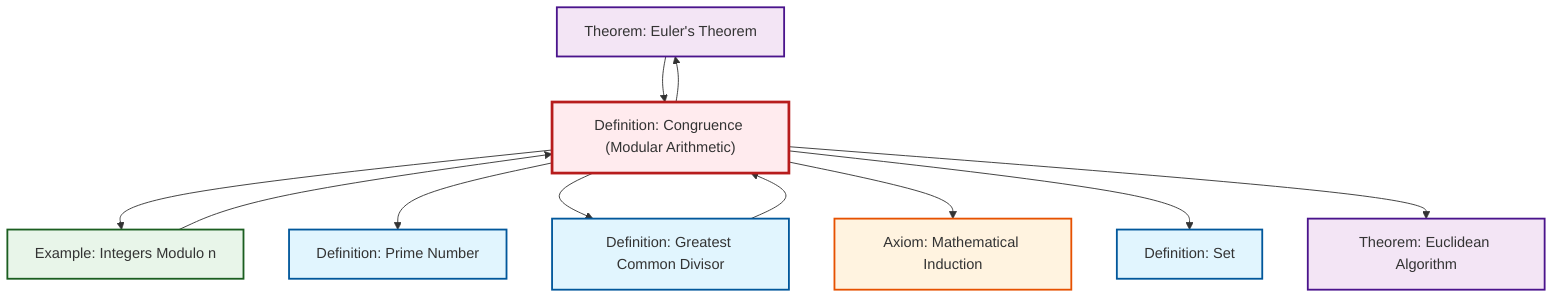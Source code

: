 graph TD
    classDef definition fill:#e1f5fe,stroke:#01579b,stroke-width:2px
    classDef theorem fill:#f3e5f5,stroke:#4a148c,stroke-width:2px
    classDef axiom fill:#fff3e0,stroke:#e65100,stroke-width:2px
    classDef example fill:#e8f5e9,stroke:#1b5e20,stroke-width:2px
    classDef current fill:#ffebee,stroke:#b71c1c,stroke-width:3px
    thm-euler["Theorem: Euler's Theorem"]:::theorem
    def-prime["Definition: Prime Number"]:::definition
    def-set["Definition: Set"]:::definition
    ax-induction["Axiom: Mathematical Induction"]:::axiom
    def-gcd["Definition: Greatest Common Divisor"]:::definition
    thm-euclidean-algorithm["Theorem: Euclidean Algorithm"]:::theorem
    def-congruence["Definition: Congruence (Modular Arithmetic)"]:::definition
    ex-quotient-integers-mod-n["Example: Integers Modulo n"]:::example
    def-congruence --> ex-quotient-integers-mod-n
    def-congruence --> def-prime
    def-congruence --> def-gcd
    def-congruence --> ax-induction
    def-congruence --> def-set
    def-gcd --> def-congruence
    def-congruence --> thm-euclidean-algorithm
    def-congruence --> thm-euler
    thm-euler --> def-congruence
    ex-quotient-integers-mod-n --> def-congruence
    class def-congruence current